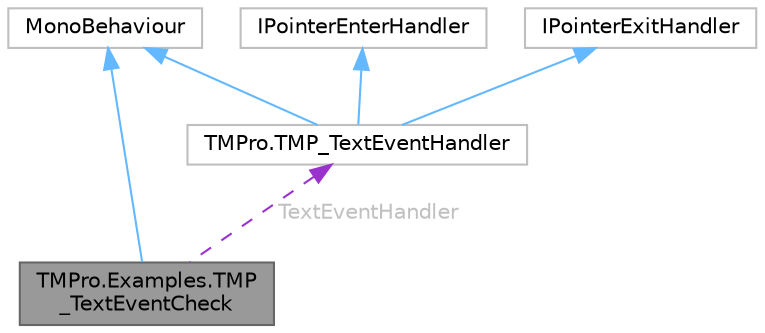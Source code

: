 digraph "TMPro.Examples.TMP_TextEventCheck"
{
 // LATEX_PDF_SIZE
  bgcolor="transparent";
  edge [fontname=Helvetica,fontsize=10,labelfontname=Helvetica,labelfontsize=10];
  node [fontname=Helvetica,fontsize=10,shape=box,height=0.2,width=0.4];
  Node1 [id="Node000001",label="TMPro.Examples.TMP\l_TextEventCheck",height=0.2,width=0.4,color="gray40", fillcolor="grey60", style="filled", fontcolor="black",tooltip=" "];
  Node2 -> Node1 [id="edge1_Node000001_Node000002",dir="back",color="steelblue1",style="solid",tooltip=" "];
  Node2 [id="Node000002",label="MonoBehaviour",height=0.2,width=0.4,color="grey75", fillcolor="white", style="filled",tooltip=" "];
  Node3 -> Node1 [id="edge2_Node000001_Node000003",dir="back",color="darkorchid3",style="dashed",tooltip=" ",label=" TextEventHandler",fontcolor="grey" ];
  Node3 [id="Node000003",label="TMPro.TMP_TextEventHandler",height=0.2,width=0.4,color="grey75", fillcolor="white", style="filled",URL="$class_t_m_pro_1_1_t_m_p___text_event_handler.html",tooltip=" "];
  Node2 -> Node3 [id="edge3_Node000003_Node000002",dir="back",color="steelblue1",style="solid",tooltip=" "];
  Node4 -> Node3 [id="edge4_Node000003_Node000004",dir="back",color="steelblue1",style="solid",tooltip=" "];
  Node4 [id="Node000004",label="IPointerEnterHandler",height=0.2,width=0.4,color="grey75", fillcolor="white", style="filled",tooltip=" "];
  Node5 -> Node3 [id="edge5_Node000003_Node000005",dir="back",color="steelblue1",style="solid",tooltip=" "];
  Node5 [id="Node000005",label="IPointerExitHandler",height=0.2,width=0.4,color="grey75", fillcolor="white", style="filled",tooltip=" "];
}
